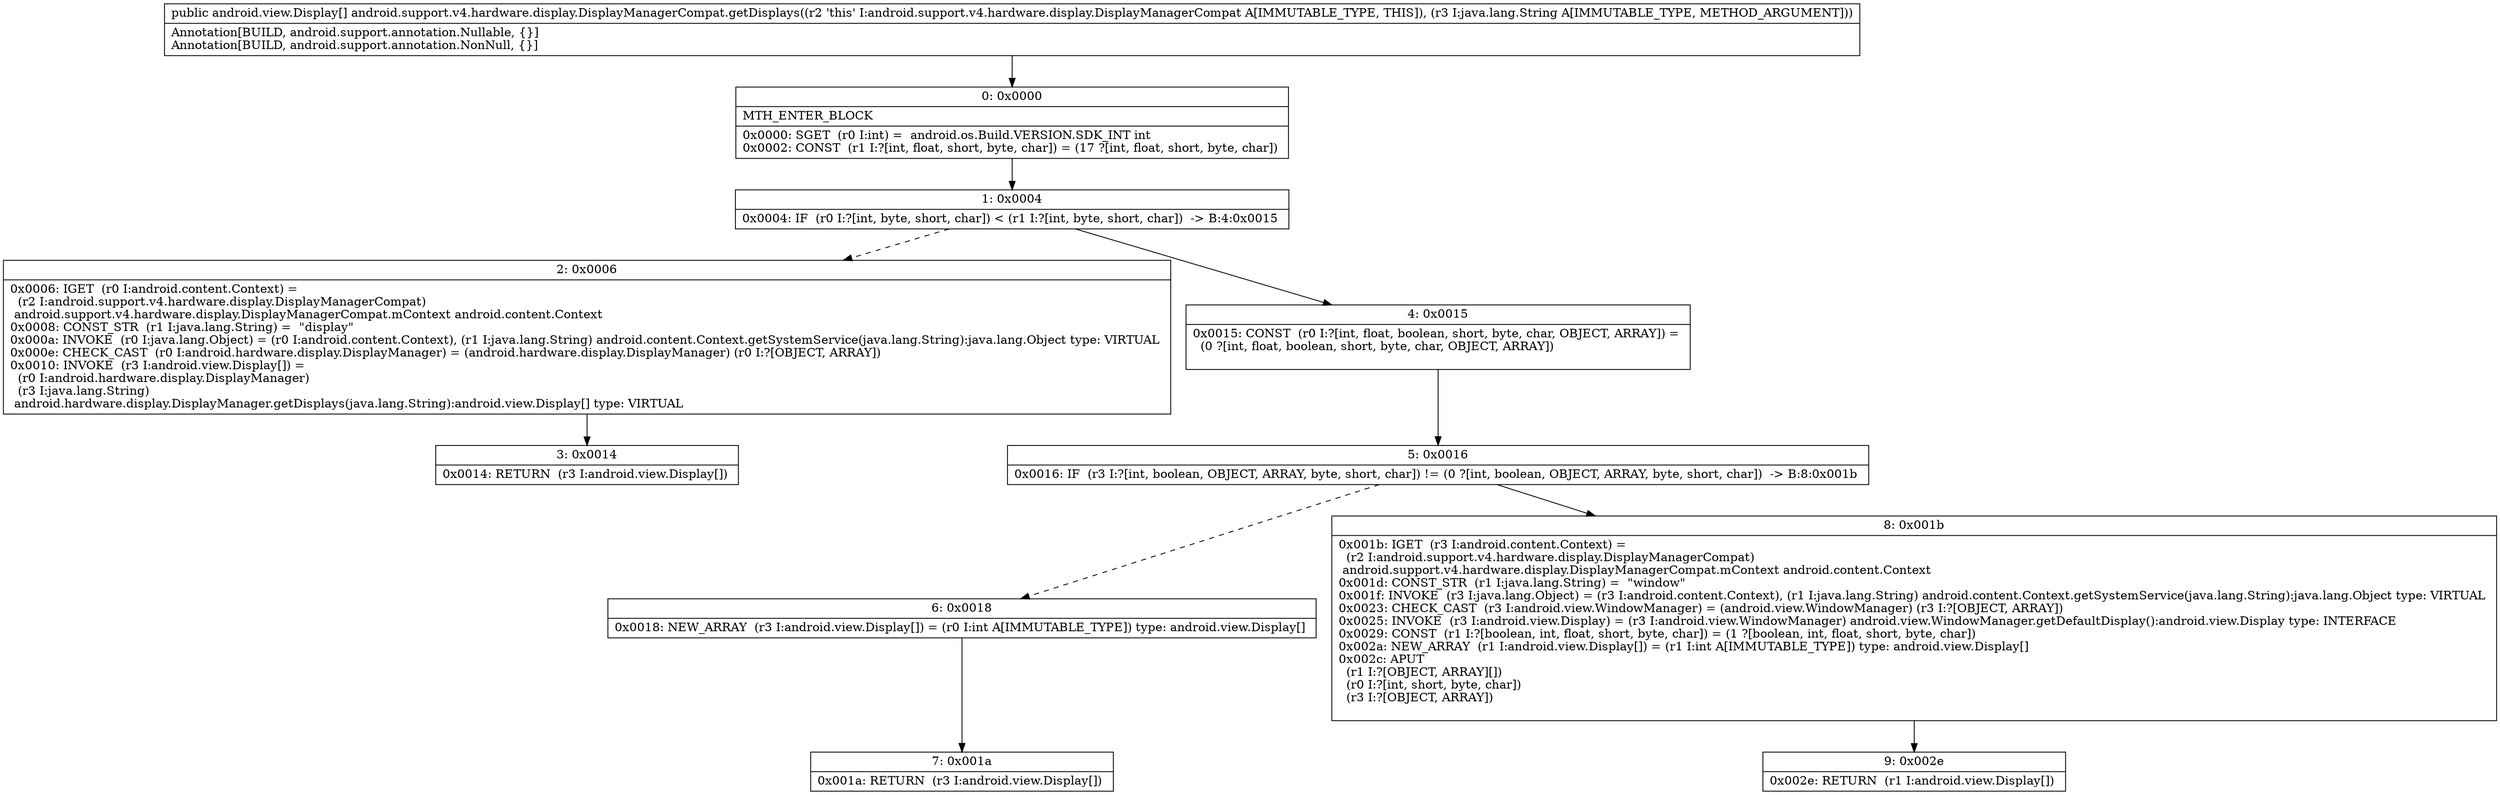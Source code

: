 digraph "CFG forandroid.support.v4.hardware.display.DisplayManagerCompat.getDisplays(Ljava\/lang\/String;)[Landroid\/view\/Display;" {
Node_0 [shape=record,label="{0\:\ 0x0000|MTH_ENTER_BLOCK\l|0x0000: SGET  (r0 I:int) =  android.os.Build.VERSION.SDK_INT int \l0x0002: CONST  (r1 I:?[int, float, short, byte, char]) = (17 ?[int, float, short, byte, char]) \l}"];
Node_1 [shape=record,label="{1\:\ 0x0004|0x0004: IF  (r0 I:?[int, byte, short, char]) \< (r1 I:?[int, byte, short, char])  \-\> B:4:0x0015 \l}"];
Node_2 [shape=record,label="{2\:\ 0x0006|0x0006: IGET  (r0 I:android.content.Context) = \l  (r2 I:android.support.v4.hardware.display.DisplayManagerCompat)\l android.support.v4.hardware.display.DisplayManagerCompat.mContext android.content.Context \l0x0008: CONST_STR  (r1 I:java.lang.String) =  \"display\" \l0x000a: INVOKE  (r0 I:java.lang.Object) = (r0 I:android.content.Context), (r1 I:java.lang.String) android.content.Context.getSystemService(java.lang.String):java.lang.Object type: VIRTUAL \l0x000e: CHECK_CAST  (r0 I:android.hardware.display.DisplayManager) = (android.hardware.display.DisplayManager) (r0 I:?[OBJECT, ARRAY]) \l0x0010: INVOKE  (r3 I:android.view.Display[]) = \l  (r0 I:android.hardware.display.DisplayManager)\l  (r3 I:java.lang.String)\l android.hardware.display.DisplayManager.getDisplays(java.lang.String):android.view.Display[] type: VIRTUAL \l}"];
Node_3 [shape=record,label="{3\:\ 0x0014|0x0014: RETURN  (r3 I:android.view.Display[]) \l}"];
Node_4 [shape=record,label="{4\:\ 0x0015|0x0015: CONST  (r0 I:?[int, float, boolean, short, byte, char, OBJECT, ARRAY]) = \l  (0 ?[int, float, boolean, short, byte, char, OBJECT, ARRAY])\l \l}"];
Node_5 [shape=record,label="{5\:\ 0x0016|0x0016: IF  (r3 I:?[int, boolean, OBJECT, ARRAY, byte, short, char]) != (0 ?[int, boolean, OBJECT, ARRAY, byte, short, char])  \-\> B:8:0x001b \l}"];
Node_6 [shape=record,label="{6\:\ 0x0018|0x0018: NEW_ARRAY  (r3 I:android.view.Display[]) = (r0 I:int A[IMMUTABLE_TYPE]) type: android.view.Display[] \l}"];
Node_7 [shape=record,label="{7\:\ 0x001a|0x001a: RETURN  (r3 I:android.view.Display[]) \l}"];
Node_8 [shape=record,label="{8\:\ 0x001b|0x001b: IGET  (r3 I:android.content.Context) = \l  (r2 I:android.support.v4.hardware.display.DisplayManagerCompat)\l android.support.v4.hardware.display.DisplayManagerCompat.mContext android.content.Context \l0x001d: CONST_STR  (r1 I:java.lang.String) =  \"window\" \l0x001f: INVOKE  (r3 I:java.lang.Object) = (r3 I:android.content.Context), (r1 I:java.lang.String) android.content.Context.getSystemService(java.lang.String):java.lang.Object type: VIRTUAL \l0x0023: CHECK_CAST  (r3 I:android.view.WindowManager) = (android.view.WindowManager) (r3 I:?[OBJECT, ARRAY]) \l0x0025: INVOKE  (r3 I:android.view.Display) = (r3 I:android.view.WindowManager) android.view.WindowManager.getDefaultDisplay():android.view.Display type: INTERFACE \l0x0029: CONST  (r1 I:?[boolean, int, float, short, byte, char]) = (1 ?[boolean, int, float, short, byte, char]) \l0x002a: NEW_ARRAY  (r1 I:android.view.Display[]) = (r1 I:int A[IMMUTABLE_TYPE]) type: android.view.Display[] \l0x002c: APUT  \l  (r1 I:?[OBJECT, ARRAY][])\l  (r0 I:?[int, short, byte, char])\l  (r3 I:?[OBJECT, ARRAY])\l \l}"];
Node_9 [shape=record,label="{9\:\ 0x002e|0x002e: RETURN  (r1 I:android.view.Display[]) \l}"];
MethodNode[shape=record,label="{public android.view.Display[] android.support.v4.hardware.display.DisplayManagerCompat.getDisplays((r2 'this' I:android.support.v4.hardware.display.DisplayManagerCompat A[IMMUTABLE_TYPE, THIS]), (r3 I:java.lang.String A[IMMUTABLE_TYPE, METHOD_ARGUMENT]))  | Annotation[BUILD, android.support.annotation.Nullable, \{\}]\lAnnotation[BUILD, android.support.annotation.NonNull, \{\}]\l}"];
MethodNode -> Node_0;
Node_0 -> Node_1;
Node_1 -> Node_2[style=dashed];
Node_1 -> Node_4;
Node_2 -> Node_3;
Node_4 -> Node_5;
Node_5 -> Node_6[style=dashed];
Node_5 -> Node_8;
Node_6 -> Node_7;
Node_8 -> Node_9;
}

